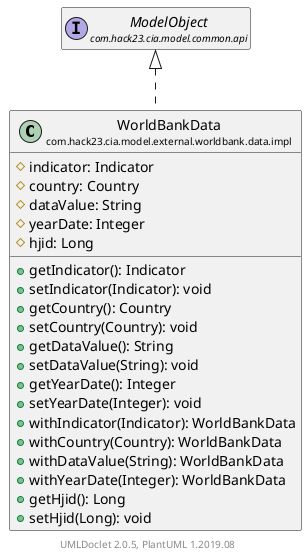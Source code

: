 @startuml
    set namespaceSeparator none
    hide empty fields
    hide empty methods

    class "<size:14>WorldBankData\n<size:10>com.hack23.cia.model.external.worldbank.data.impl" as com.hack23.cia.model.external.worldbank.data.impl.WorldBankData [[WorldBankData.html]] {
        #indicator: Indicator
        #country: Country
        #dataValue: String
        #yearDate: Integer
        #hjid: Long
        +getIndicator(): Indicator
        +setIndicator(Indicator): void
        +getCountry(): Country
        +setCountry(Country): void
        +getDataValue(): String
        +setDataValue(String): void
        +getYearDate(): Integer
        +setYearDate(Integer): void
        +withIndicator(Indicator): WorldBankData
        +withCountry(Country): WorldBankData
        +withDataValue(String): WorldBankData
        +withYearDate(Integer): WorldBankData
        +getHjid(): Long
        +setHjid(Long): void
    }

    interface "<size:14>ModelObject\n<size:10>com.hack23.cia.model.common.api" as com.hack23.cia.model.common.api.ModelObject

    com.hack23.cia.model.common.api.ModelObject <|.. com.hack23.cia.model.external.worldbank.data.impl.WorldBankData

    center footer UMLDoclet 2.0.5, PlantUML 1.2019.08
@enduml
